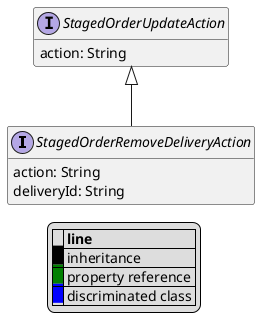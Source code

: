 @startuml

hide empty fields
hide empty methods
legend
|= |= line |
|<back:black>   </back>| inheritance |
|<back:green>   </back>| property reference |
|<back:blue>   </back>| discriminated class |
endlegend
interface StagedOrderRemoveDeliveryAction [[StagedOrderRemoveDeliveryAction.svg]] extends StagedOrderUpdateAction {
    action: String
    deliveryId: String
}
interface StagedOrderUpdateAction [[StagedOrderUpdateAction.svg]]  {
    action: String
}





@enduml
